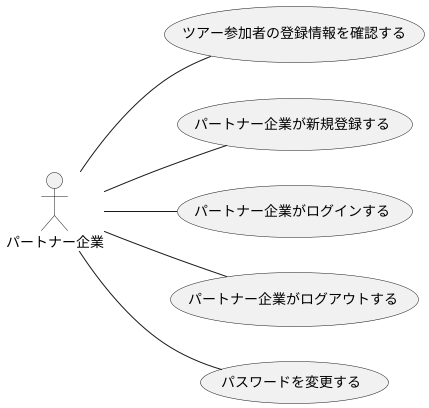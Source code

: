 @startuml パートナー企業_usecase(1)
left to right direction
actor パートナー企業

パートナー企業 -- (ツアー参加者の登録情報を確認する)
パートナー企業 -- (パートナー企業が新規登録する)
パートナー企業 -- (パートナー企業がログインする)
パートナー企業 -- (パートナー企業がログアウトする)
パートナー企業 -- (パスワードを変更する)
@enduml

@startuml パートナー企業_usecase(2)
left to right direction
actor パートナー企業

パートナー企業 -- (イベントを作成する)
パートナー企業 -- (イベントを変更する)
パートナー企業 -- (イベントを削除する)
パートナー企業 -- (ユーザーとチャットする)


@enduml